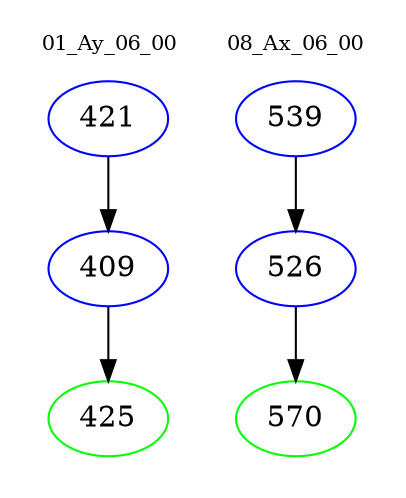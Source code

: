 digraph{
subgraph cluster_0 {
color = white
label = "01_Ay_06_00";
fontsize=10;
T0_421 [label="421", color="blue"]
T0_421 -> T0_409 [color="black"]
T0_409 [label="409", color="blue"]
T0_409 -> T0_425 [color="black"]
T0_425 [label="425", color="green"]
}
subgraph cluster_1 {
color = white
label = "08_Ax_06_00";
fontsize=10;
T1_539 [label="539", color="blue"]
T1_539 -> T1_526 [color="black"]
T1_526 [label="526", color="blue"]
T1_526 -> T1_570 [color="black"]
T1_570 [label="570", color="green"]
}
}
